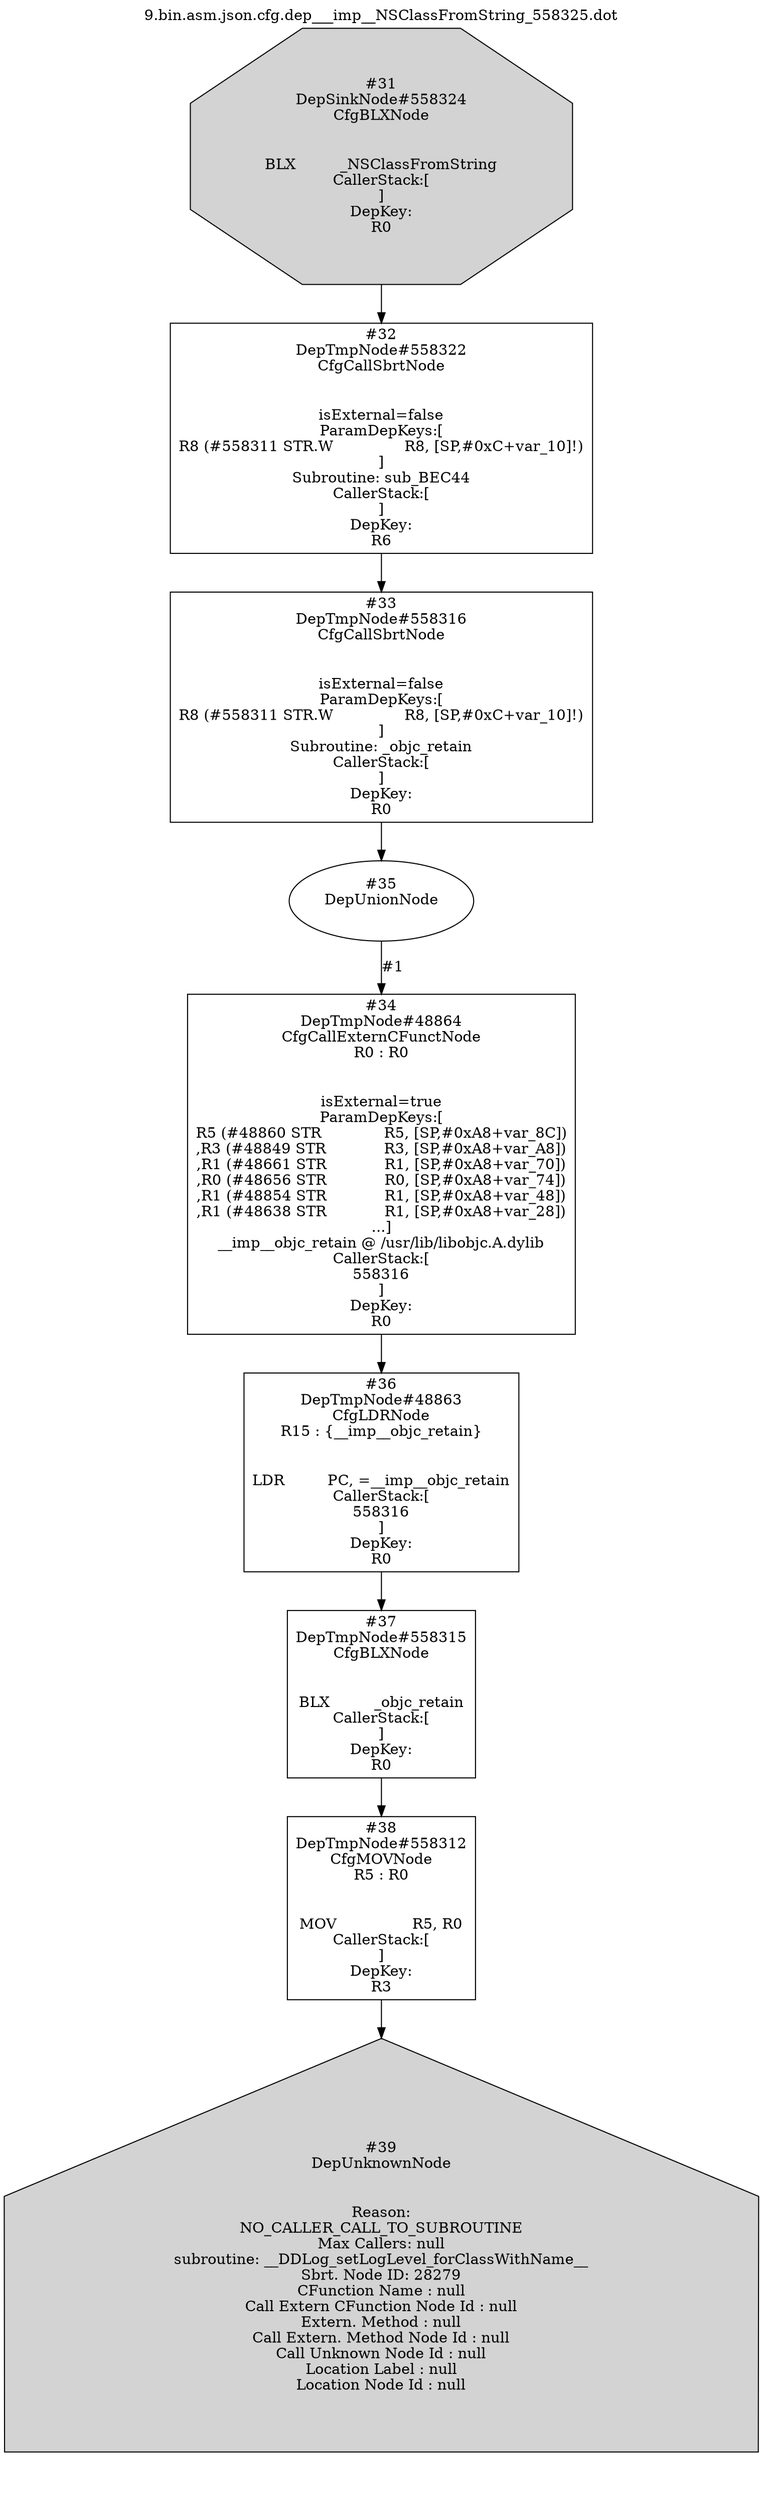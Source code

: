 digraph cfg {
	label="9.bin.asm.json.cfg.dep___imp__NSClassFromString_558325.dot"
	labelloc=t
		n31 [shape=octagon, label="#31\nDepSinkNode#558324\nCfgBLXNode\n\n\nBLX		_NSClassFromString\nCallerStack:[\n]\nDepKey:\nR0",style=filled];
		n32 [shape=box, label="#32\nDepTmpNode#558322\nCfgCallSbrtNode\n\n\nisExternal=false\nParamDepKeys:[\nR8 (#558311 STR.W		R8, [SP,#0xC+var_10]!)\n]\nSubroutine: sub_BEC44\nCallerStack:[\n]\nDepKey:\nR6"];
		n33 [shape=box, label="#33\nDepTmpNode#558316\nCfgCallSbrtNode\n\n\nisExternal=false\nParamDepKeys:[\nR8 (#558311 STR.W		R8, [SP,#0xC+var_10]!)\n]\nSubroutine: _objc_retain\nCallerStack:[\n]\nDepKey:\nR0"];
		n34 [shape=box, label="#34\nDepTmpNode#48864\nCfgCallExternCFunctNode\nR0 : R0\n\n\nisExternal=true\nParamDepKeys:[\nR5 (#48860 STR		R5, [SP,#0xA8+var_8C])\n,R3 (#48849 STR		R3, [SP,#0xA8+var_A8])\n,R1 (#48661 STR		R1, [SP,#0xA8+var_70])\n,R0 (#48656 STR		R0, [SP,#0xA8+var_74])\n,R1 (#48854 STR		R1, [SP,#0xA8+var_48])\n,R1 (#48638 STR		R1, [SP,#0xA8+var_28])\n...]\n__imp__objc_retain @ /usr/lib/libobjc.A.dylib\nCallerStack:[\n558316\n]\nDepKey:\nR0"];
		n35 [shape=ellipse, label="#35\nDepUnionNode\n\n"];
		n36 [shape=box, label="#36\nDepTmpNode#48863\nCfgLDRNode\nR15 : {__imp__objc_retain}\n\n\nLDR		PC, =__imp__objc_retain\nCallerStack:[\n558316\n]\nDepKey:\nR0"];
		n37 [shape=box, label="#37\nDepTmpNode#558315\nCfgBLXNode\n\n\nBLX		_objc_retain\nCallerStack:[\n]\nDepKey:\nR0"];
		n38 [shape=box, label="#38\nDepTmpNode#558312\nCfgMOVNode\nR5 : R0\n\n\nMOV		R5, R0\nCallerStack:[\n]\nDepKey:\nR3"];
		n39 [shape=house, label="#39\nDepUnknownNode\n\n\nReason:\nNO_CALLER_CALL_TO_SUBROUTINE\nMax Callers: null\nsubroutine: __DDLog_setLogLevel_forClassWithName__\nSbrt. Node ID: 28279\nCFunction Name : null\nCall Extern CFunction Node Id : null\nExtern. Method : null\nCall Extern. Method Node Id : null\nCall Unknown Node Id : null\nLocation Label : null\nLocation Node Id : null",style=filled];
		n31 -> n32 [label=""];
		n32 -> n33 [label=""];
		n35 -> n34 [label="#1"];
		n34 -> n36 [label=""];
		n36 -> n37 [label=""];
		n37 -> n38 [label=""];
		n38 -> n39 [label=""];
		n33 -> n35 [label=""];




}
